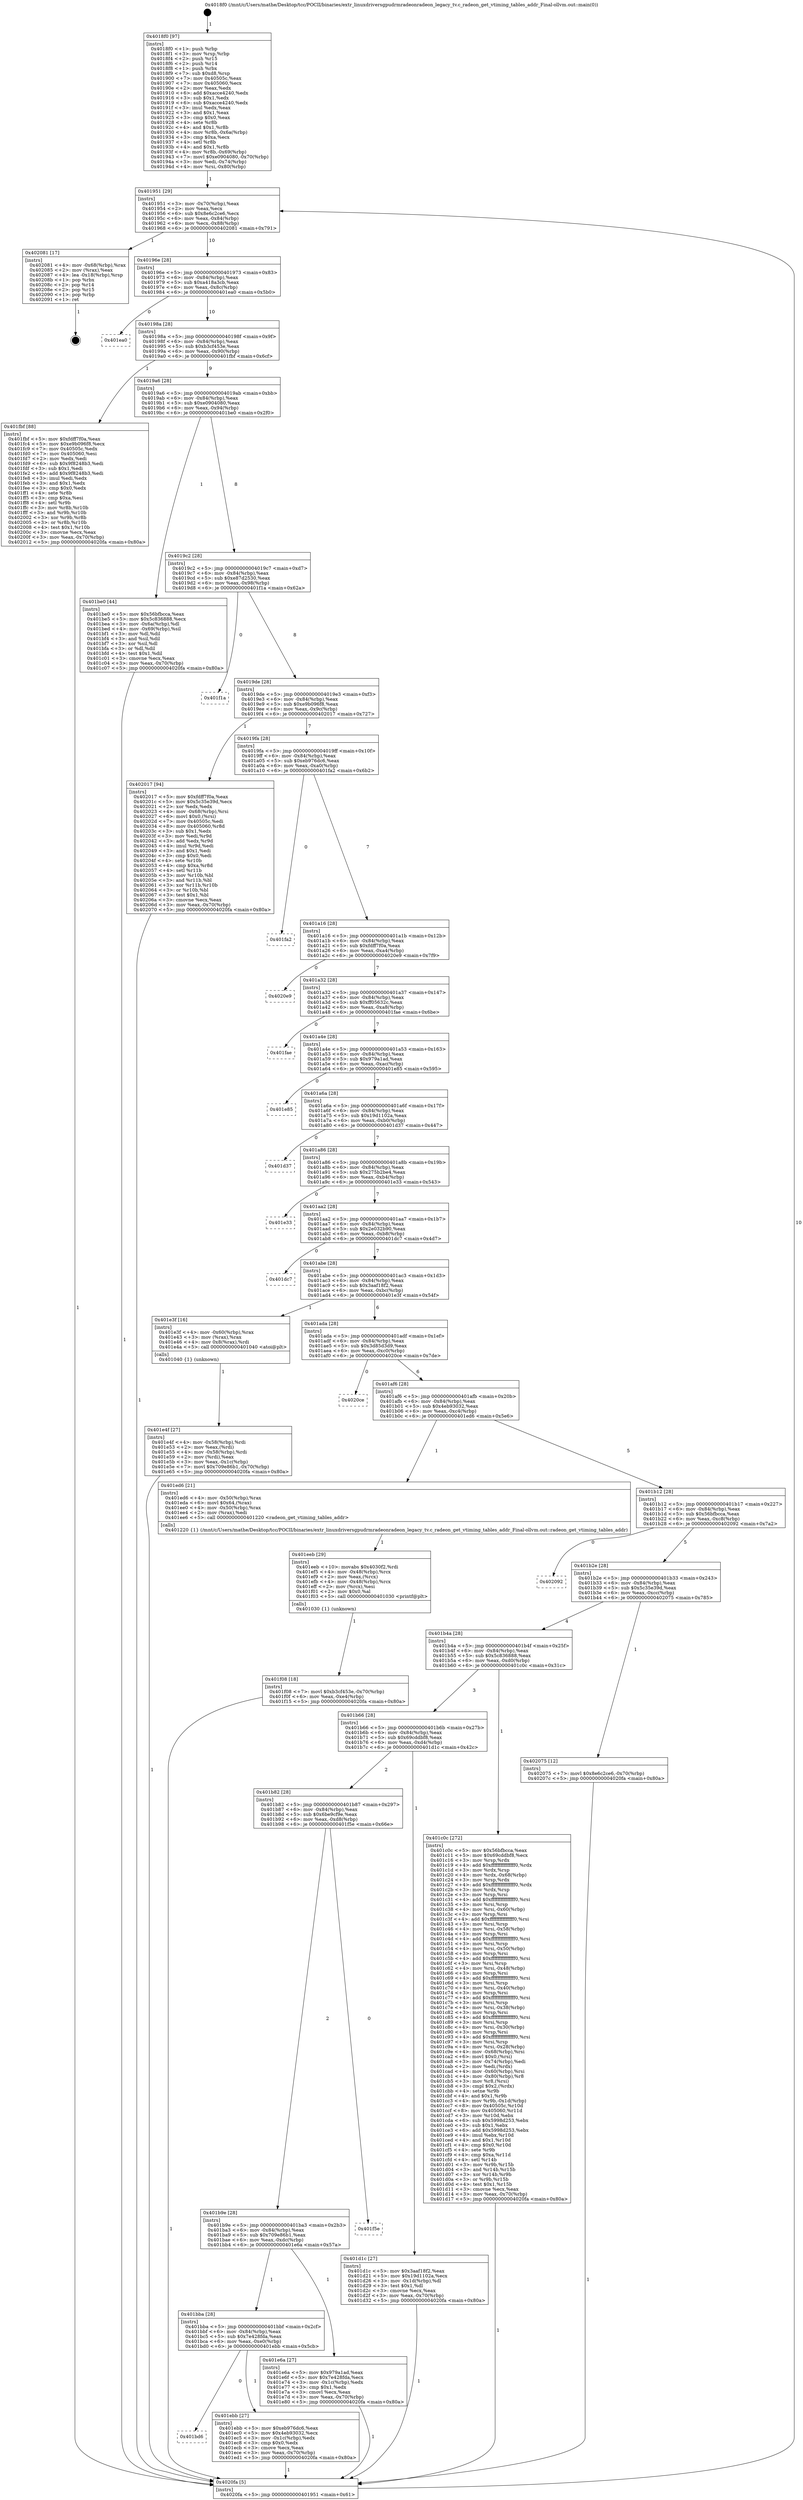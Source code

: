 digraph "0x4018f0" {
  label = "0x4018f0 (/mnt/c/Users/mathe/Desktop/tcc/POCII/binaries/extr_linuxdriversgpudrmradeonradeon_legacy_tv.c_radeon_get_vtiming_tables_addr_Final-ollvm.out::main(0))"
  labelloc = "t"
  node[shape=record]

  Entry [label="",width=0.3,height=0.3,shape=circle,fillcolor=black,style=filled]
  "0x401951" [label="{
     0x401951 [29]\l
     | [instrs]\l
     &nbsp;&nbsp;0x401951 \<+3\>: mov -0x70(%rbp),%eax\l
     &nbsp;&nbsp;0x401954 \<+2\>: mov %eax,%ecx\l
     &nbsp;&nbsp;0x401956 \<+6\>: sub $0x8e6c2ce6,%ecx\l
     &nbsp;&nbsp;0x40195c \<+6\>: mov %eax,-0x84(%rbp)\l
     &nbsp;&nbsp;0x401962 \<+6\>: mov %ecx,-0x88(%rbp)\l
     &nbsp;&nbsp;0x401968 \<+6\>: je 0000000000402081 \<main+0x791\>\l
  }"]
  "0x402081" [label="{
     0x402081 [17]\l
     | [instrs]\l
     &nbsp;&nbsp;0x402081 \<+4\>: mov -0x68(%rbp),%rax\l
     &nbsp;&nbsp;0x402085 \<+2\>: mov (%rax),%eax\l
     &nbsp;&nbsp;0x402087 \<+4\>: lea -0x18(%rbp),%rsp\l
     &nbsp;&nbsp;0x40208b \<+1\>: pop %rbx\l
     &nbsp;&nbsp;0x40208c \<+2\>: pop %r14\l
     &nbsp;&nbsp;0x40208e \<+2\>: pop %r15\l
     &nbsp;&nbsp;0x402090 \<+1\>: pop %rbp\l
     &nbsp;&nbsp;0x402091 \<+1\>: ret\l
  }"]
  "0x40196e" [label="{
     0x40196e [28]\l
     | [instrs]\l
     &nbsp;&nbsp;0x40196e \<+5\>: jmp 0000000000401973 \<main+0x83\>\l
     &nbsp;&nbsp;0x401973 \<+6\>: mov -0x84(%rbp),%eax\l
     &nbsp;&nbsp;0x401979 \<+5\>: sub $0xa418a3cb,%eax\l
     &nbsp;&nbsp;0x40197e \<+6\>: mov %eax,-0x8c(%rbp)\l
     &nbsp;&nbsp;0x401984 \<+6\>: je 0000000000401ea0 \<main+0x5b0\>\l
  }"]
  Exit [label="",width=0.3,height=0.3,shape=circle,fillcolor=black,style=filled,peripheries=2]
  "0x401ea0" [label="{
     0x401ea0\l
  }", style=dashed]
  "0x40198a" [label="{
     0x40198a [28]\l
     | [instrs]\l
     &nbsp;&nbsp;0x40198a \<+5\>: jmp 000000000040198f \<main+0x9f\>\l
     &nbsp;&nbsp;0x40198f \<+6\>: mov -0x84(%rbp),%eax\l
     &nbsp;&nbsp;0x401995 \<+5\>: sub $0xb3cf453e,%eax\l
     &nbsp;&nbsp;0x40199a \<+6\>: mov %eax,-0x90(%rbp)\l
     &nbsp;&nbsp;0x4019a0 \<+6\>: je 0000000000401fbf \<main+0x6cf\>\l
  }"]
  "0x401f08" [label="{
     0x401f08 [18]\l
     | [instrs]\l
     &nbsp;&nbsp;0x401f08 \<+7\>: movl $0xb3cf453e,-0x70(%rbp)\l
     &nbsp;&nbsp;0x401f0f \<+6\>: mov %eax,-0xe4(%rbp)\l
     &nbsp;&nbsp;0x401f15 \<+5\>: jmp 00000000004020fa \<main+0x80a\>\l
  }"]
  "0x401fbf" [label="{
     0x401fbf [88]\l
     | [instrs]\l
     &nbsp;&nbsp;0x401fbf \<+5\>: mov $0xfdff7f0a,%eax\l
     &nbsp;&nbsp;0x401fc4 \<+5\>: mov $0xe9b096f8,%ecx\l
     &nbsp;&nbsp;0x401fc9 \<+7\>: mov 0x40505c,%edx\l
     &nbsp;&nbsp;0x401fd0 \<+7\>: mov 0x405060,%esi\l
     &nbsp;&nbsp;0x401fd7 \<+2\>: mov %edx,%edi\l
     &nbsp;&nbsp;0x401fd9 \<+6\>: sub $0x9f8248b3,%edi\l
     &nbsp;&nbsp;0x401fdf \<+3\>: sub $0x1,%edi\l
     &nbsp;&nbsp;0x401fe2 \<+6\>: add $0x9f8248b3,%edi\l
     &nbsp;&nbsp;0x401fe8 \<+3\>: imul %edi,%edx\l
     &nbsp;&nbsp;0x401feb \<+3\>: and $0x1,%edx\l
     &nbsp;&nbsp;0x401fee \<+3\>: cmp $0x0,%edx\l
     &nbsp;&nbsp;0x401ff1 \<+4\>: sete %r8b\l
     &nbsp;&nbsp;0x401ff5 \<+3\>: cmp $0xa,%esi\l
     &nbsp;&nbsp;0x401ff8 \<+4\>: setl %r9b\l
     &nbsp;&nbsp;0x401ffc \<+3\>: mov %r8b,%r10b\l
     &nbsp;&nbsp;0x401fff \<+3\>: and %r9b,%r10b\l
     &nbsp;&nbsp;0x402002 \<+3\>: xor %r9b,%r8b\l
     &nbsp;&nbsp;0x402005 \<+3\>: or %r8b,%r10b\l
     &nbsp;&nbsp;0x402008 \<+4\>: test $0x1,%r10b\l
     &nbsp;&nbsp;0x40200c \<+3\>: cmovne %ecx,%eax\l
     &nbsp;&nbsp;0x40200f \<+3\>: mov %eax,-0x70(%rbp)\l
     &nbsp;&nbsp;0x402012 \<+5\>: jmp 00000000004020fa \<main+0x80a\>\l
  }"]
  "0x4019a6" [label="{
     0x4019a6 [28]\l
     | [instrs]\l
     &nbsp;&nbsp;0x4019a6 \<+5\>: jmp 00000000004019ab \<main+0xbb\>\l
     &nbsp;&nbsp;0x4019ab \<+6\>: mov -0x84(%rbp),%eax\l
     &nbsp;&nbsp;0x4019b1 \<+5\>: sub $0xe0904080,%eax\l
     &nbsp;&nbsp;0x4019b6 \<+6\>: mov %eax,-0x94(%rbp)\l
     &nbsp;&nbsp;0x4019bc \<+6\>: je 0000000000401be0 \<main+0x2f0\>\l
  }"]
  "0x401eeb" [label="{
     0x401eeb [29]\l
     | [instrs]\l
     &nbsp;&nbsp;0x401eeb \<+10\>: movabs $0x4030f2,%rdi\l
     &nbsp;&nbsp;0x401ef5 \<+4\>: mov -0x48(%rbp),%rcx\l
     &nbsp;&nbsp;0x401ef9 \<+2\>: mov %eax,(%rcx)\l
     &nbsp;&nbsp;0x401efb \<+4\>: mov -0x48(%rbp),%rcx\l
     &nbsp;&nbsp;0x401eff \<+2\>: mov (%rcx),%esi\l
     &nbsp;&nbsp;0x401f01 \<+2\>: mov $0x0,%al\l
     &nbsp;&nbsp;0x401f03 \<+5\>: call 0000000000401030 \<printf@plt\>\l
     | [calls]\l
     &nbsp;&nbsp;0x401030 \{1\} (unknown)\l
  }"]
  "0x401be0" [label="{
     0x401be0 [44]\l
     | [instrs]\l
     &nbsp;&nbsp;0x401be0 \<+5\>: mov $0x56bfbcca,%eax\l
     &nbsp;&nbsp;0x401be5 \<+5\>: mov $0x5c836888,%ecx\l
     &nbsp;&nbsp;0x401bea \<+3\>: mov -0x6a(%rbp),%dl\l
     &nbsp;&nbsp;0x401bed \<+4\>: mov -0x69(%rbp),%sil\l
     &nbsp;&nbsp;0x401bf1 \<+3\>: mov %dl,%dil\l
     &nbsp;&nbsp;0x401bf4 \<+3\>: and %sil,%dil\l
     &nbsp;&nbsp;0x401bf7 \<+3\>: xor %sil,%dl\l
     &nbsp;&nbsp;0x401bfa \<+3\>: or %dl,%dil\l
     &nbsp;&nbsp;0x401bfd \<+4\>: test $0x1,%dil\l
     &nbsp;&nbsp;0x401c01 \<+3\>: cmovne %ecx,%eax\l
     &nbsp;&nbsp;0x401c04 \<+3\>: mov %eax,-0x70(%rbp)\l
     &nbsp;&nbsp;0x401c07 \<+5\>: jmp 00000000004020fa \<main+0x80a\>\l
  }"]
  "0x4019c2" [label="{
     0x4019c2 [28]\l
     | [instrs]\l
     &nbsp;&nbsp;0x4019c2 \<+5\>: jmp 00000000004019c7 \<main+0xd7\>\l
     &nbsp;&nbsp;0x4019c7 \<+6\>: mov -0x84(%rbp),%eax\l
     &nbsp;&nbsp;0x4019cd \<+5\>: sub $0xe87d2530,%eax\l
     &nbsp;&nbsp;0x4019d2 \<+6\>: mov %eax,-0x98(%rbp)\l
     &nbsp;&nbsp;0x4019d8 \<+6\>: je 0000000000401f1a \<main+0x62a\>\l
  }"]
  "0x4020fa" [label="{
     0x4020fa [5]\l
     | [instrs]\l
     &nbsp;&nbsp;0x4020fa \<+5\>: jmp 0000000000401951 \<main+0x61\>\l
  }"]
  "0x4018f0" [label="{
     0x4018f0 [97]\l
     | [instrs]\l
     &nbsp;&nbsp;0x4018f0 \<+1\>: push %rbp\l
     &nbsp;&nbsp;0x4018f1 \<+3\>: mov %rsp,%rbp\l
     &nbsp;&nbsp;0x4018f4 \<+2\>: push %r15\l
     &nbsp;&nbsp;0x4018f6 \<+2\>: push %r14\l
     &nbsp;&nbsp;0x4018f8 \<+1\>: push %rbx\l
     &nbsp;&nbsp;0x4018f9 \<+7\>: sub $0xd8,%rsp\l
     &nbsp;&nbsp;0x401900 \<+7\>: mov 0x40505c,%eax\l
     &nbsp;&nbsp;0x401907 \<+7\>: mov 0x405060,%ecx\l
     &nbsp;&nbsp;0x40190e \<+2\>: mov %eax,%edx\l
     &nbsp;&nbsp;0x401910 \<+6\>: add $0xacce4240,%edx\l
     &nbsp;&nbsp;0x401916 \<+3\>: sub $0x1,%edx\l
     &nbsp;&nbsp;0x401919 \<+6\>: sub $0xacce4240,%edx\l
     &nbsp;&nbsp;0x40191f \<+3\>: imul %edx,%eax\l
     &nbsp;&nbsp;0x401922 \<+3\>: and $0x1,%eax\l
     &nbsp;&nbsp;0x401925 \<+3\>: cmp $0x0,%eax\l
     &nbsp;&nbsp;0x401928 \<+4\>: sete %r8b\l
     &nbsp;&nbsp;0x40192c \<+4\>: and $0x1,%r8b\l
     &nbsp;&nbsp;0x401930 \<+4\>: mov %r8b,-0x6a(%rbp)\l
     &nbsp;&nbsp;0x401934 \<+3\>: cmp $0xa,%ecx\l
     &nbsp;&nbsp;0x401937 \<+4\>: setl %r8b\l
     &nbsp;&nbsp;0x40193b \<+4\>: and $0x1,%r8b\l
     &nbsp;&nbsp;0x40193f \<+4\>: mov %r8b,-0x69(%rbp)\l
     &nbsp;&nbsp;0x401943 \<+7\>: movl $0xe0904080,-0x70(%rbp)\l
     &nbsp;&nbsp;0x40194a \<+3\>: mov %edi,-0x74(%rbp)\l
     &nbsp;&nbsp;0x40194d \<+4\>: mov %rsi,-0x80(%rbp)\l
  }"]
  "0x401bd6" [label="{
     0x401bd6\l
  }", style=dashed]
  "0x401f1a" [label="{
     0x401f1a\l
  }", style=dashed]
  "0x4019de" [label="{
     0x4019de [28]\l
     | [instrs]\l
     &nbsp;&nbsp;0x4019de \<+5\>: jmp 00000000004019e3 \<main+0xf3\>\l
     &nbsp;&nbsp;0x4019e3 \<+6\>: mov -0x84(%rbp),%eax\l
     &nbsp;&nbsp;0x4019e9 \<+5\>: sub $0xe9b096f8,%eax\l
     &nbsp;&nbsp;0x4019ee \<+6\>: mov %eax,-0x9c(%rbp)\l
     &nbsp;&nbsp;0x4019f4 \<+6\>: je 0000000000402017 \<main+0x727\>\l
  }"]
  "0x401ebb" [label="{
     0x401ebb [27]\l
     | [instrs]\l
     &nbsp;&nbsp;0x401ebb \<+5\>: mov $0xeb976dc6,%eax\l
     &nbsp;&nbsp;0x401ec0 \<+5\>: mov $0x4eb93032,%ecx\l
     &nbsp;&nbsp;0x401ec5 \<+3\>: mov -0x1c(%rbp),%edx\l
     &nbsp;&nbsp;0x401ec8 \<+3\>: cmp $0x0,%edx\l
     &nbsp;&nbsp;0x401ecb \<+3\>: cmove %ecx,%eax\l
     &nbsp;&nbsp;0x401ece \<+3\>: mov %eax,-0x70(%rbp)\l
     &nbsp;&nbsp;0x401ed1 \<+5\>: jmp 00000000004020fa \<main+0x80a\>\l
  }"]
  "0x402017" [label="{
     0x402017 [94]\l
     | [instrs]\l
     &nbsp;&nbsp;0x402017 \<+5\>: mov $0xfdff7f0a,%eax\l
     &nbsp;&nbsp;0x40201c \<+5\>: mov $0x5c35e39d,%ecx\l
     &nbsp;&nbsp;0x402021 \<+2\>: xor %edx,%edx\l
     &nbsp;&nbsp;0x402023 \<+4\>: mov -0x68(%rbp),%rsi\l
     &nbsp;&nbsp;0x402027 \<+6\>: movl $0x0,(%rsi)\l
     &nbsp;&nbsp;0x40202d \<+7\>: mov 0x40505c,%edi\l
     &nbsp;&nbsp;0x402034 \<+8\>: mov 0x405060,%r8d\l
     &nbsp;&nbsp;0x40203c \<+3\>: sub $0x1,%edx\l
     &nbsp;&nbsp;0x40203f \<+3\>: mov %edi,%r9d\l
     &nbsp;&nbsp;0x402042 \<+3\>: add %edx,%r9d\l
     &nbsp;&nbsp;0x402045 \<+4\>: imul %r9d,%edi\l
     &nbsp;&nbsp;0x402049 \<+3\>: and $0x1,%edi\l
     &nbsp;&nbsp;0x40204c \<+3\>: cmp $0x0,%edi\l
     &nbsp;&nbsp;0x40204f \<+4\>: sete %r10b\l
     &nbsp;&nbsp;0x402053 \<+4\>: cmp $0xa,%r8d\l
     &nbsp;&nbsp;0x402057 \<+4\>: setl %r11b\l
     &nbsp;&nbsp;0x40205b \<+3\>: mov %r10b,%bl\l
     &nbsp;&nbsp;0x40205e \<+3\>: and %r11b,%bl\l
     &nbsp;&nbsp;0x402061 \<+3\>: xor %r11b,%r10b\l
     &nbsp;&nbsp;0x402064 \<+3\>: or %r10b,%bl\l
     &nbsp;&nbsp;0x402067 \<+3\>: test $0x1,%bl\l
     &nbsp;&nbsp;0x40206a \<+3\>: cmovne %ecx,%eax\l
     &nbsp;&nbsp;0x40206d \<+3\>: mov %eax,-0x70(%rbp)\l
     &nbsp;&nbsp;0x402070 \<+5\>: jmp 00000000004020fa \<main+0x80a\>\l
  }"]
  "0x4019fa" [label="{
     0x4019fa [28]\l
     | [instrs]\l
     &nbsp;&nbsp;0x4019fa \<+5\>: jmp 00000000004019ff \<main+0x10f\>\l
     &nbsp;&nbsp;0x4019ff \<+6\>: mov -0x84(%rbp),%eax\l
     &nbsp;&nbsp;0x401a05 \<+5\>: sub $0xeb976dc6,%eax\l
     &nbsp;&nbsp;0x401a0a \<+6\>: mov %eax,-0xa0(%rbp)\l
     &nbsp;&nbsp;0x401a10 \<+6\>: je 0000000000401fa2 \<main+0x6b2\>\l
  }"]
  "0x401bba" [label="{
     0x401bba [28]\l
     | [instrs]\l
     &nbsp;&nbsp;0x401bba \<+5\>: jmp 0000000000401bbf \<main+0x2cf\>\l
     &nbsp;&nbsp;0x401bbf \<+6\>: mov -0x84(%rbp),%eax\l
     &nbsp;&nbsp;0x401bc5 \<+5\>: sub $0x7e428fda,%eax\l
     &nbsp;&nbsp;0x401bca \<+6\>: mov %eax,-0xe0(%rbp)\l
     &nbsp;&nbsp;0x401bd0 \<+6\>: je 0000000000401ebb \<main+0x5cb\>\l
  }"]
  "0x401fa2" [label="{
     0x401fa2\l
  }", style=dashed]
  "0x401a16" [label="{
     0x401a16 [28]\l
     | [instrs]\l
     &nbsp;&nbsp;0x401a16 \<+5\>: jmp 0000000000401a1b \<main+0x12b\>\l
     &nbsp;&nbsp;0x401a1b \<+6\>: mov -0x84(%rbp),%eax\l
     &nbsp;&nbsp;0x401a21 \<+5\>: sub $0xfdff7f0a,%eax\l
     &nbsp;&nbsp;0x401a26 \<+6\>: mov %eax,-0xa4(%rbp)\l
     &nbsp;&nbsp;0x401a2c \<+6\>: je 00000000004020e9 \<main+0x7f9\>\l
  }"]
  "0x401e6a" [label="{
     0x401e6a [27]\l
     | [instrs]\l
     &nbsp;&nbsp;0x401e6a \<+5\>: mov $0x979a1ad,%eax\l
     &nbsp;&nbsp;0x401e6f \<+5\>: mov $0x7e428fda,%ecx\l
     &nbsp;&nbsp;0x401e74 \<+3\>: mov -0x1c(%rbp),%edx\l
     &nbsp;&nbsp;0x401e77 \<+3\>: cmp $0x1,%edx\l
     &nbsp;&nbsp;0x401e7a \<+3\>: cmovl %ecx,%eax\l
     &nbsp;&nbsp;0x401e7d \<+3\>: mov %eax,-0x70(%rbp)\l
     &nbsp;&nbsp;0x401e80 \<+5\>: jmp 00000000004020fa \<main+0x80a\>\l
  }"]
  "0x4020e9" [label="{
     0x4020e9\l
  }", style=dashed]
  "0x401a32" [label="{
     0x401a32 [28]\l
     | [instrs]\l
     &nbsp;&nbsp;0x401a32 \<+5\>: jmp 0000000000401a37 \<main+0x147\>\l
     &nbsp;&nbsp;0x401a37 \<+6\>: mov -0x84(%rbp),%eax\l
     &nbsp;&nbsp;0x401a3d \<+5\>: sub $0xff05632c,%eax\l
     &nbsp;&nbsp;0x401a42 \<+6\>: mov %eax,-0xa8(%rbp)\l
     &nbsp;&nbsp;0x401a48 \<+6\>: je 0000000000401fae \<main+0x6be\>\l
  }"]
  "0x401b9e" [label="{
     0x401b9e [28]\l
     | [instrs]\l
     &nbsp;&nbsp;0x401b9e \<+5\>: jmp 0000000000401ba3 \<main+0x2b3\>\l
     &nbsp;&nbsp;0x401ba3 \<+6\>: mov -0x84(%rbp),%eax\l
     &nbsp;&nbsp;0x401ba9 \<+5\>: sub $0x709e86b1,%eax\l
     &nbsp;&nbsp;0x401bae \<+6\>: mov %eax,-0xdc(%rbp)\l
     &nbsp;&nbsp;0x401bb4 \<+6\>: je 0000000000401e6a \<main+0x57a\>\l
  }"]
  "0x401fae" [label="{
     0x401fae\l
  }", style=dashed]
  "0x401a4e" [label="{
     0x401a4e [28]\l
     | [instrs]\l
     &nbsp;&nbsp;0x401a4e \<+5\>: jmp 0000000000401a53 \<main+0x163\>\l
     &nbsp;&nbsp;0x401a53 \<+6\>: mov -0x84(%rbp),%eax\l
     &nbsp;&nbsp;0x401a59 \<+5\>: sub $0x979a1ad,%eax\l
     &nbsp;&nbsp;0x401a5e \<+6\>: mov %eax,-0xac(%rbp)\l
     &nbsp;&nbsp;0x401a64 \<+6\>: je 0000000000401e85 \<main+0x595\>\l
  }"]
  "0x401f5e" [label="{
     0x401f5e\l
  }", style=dashed]
  "0x401e85" [label="{
     0x401e85\l
  }", style=dashed]
  "0x401a6a" [label="{
     0x401a6a [28]\l
     | [instrs]\l
     &nbsp;&nbsp;0x401a6a \<+5\>: jmp 0000000000401a6f \<main+0x17f\>\l
     &nbsp;&nbsp;0x401a6f \<+6\>: mov -0x84(%rbp),%eax\l
     &nbsp;&nbsp;0x401a75 \<+5\>: sub $0x19d1102a,%eax\l
     &nbsp;&nbsp;0x401a7a \<+6\>: mov %eax,-0xb0(%rbp)\l
     &nbsp;&nbsp;0x401a80 \<+6\>: je 0000000000401d37 \<main+0x447\>\l
  }"]
  "0x401e4f" [label="{
     0x401e4f [27]\l
     | [instrs]\l
     &nbsp;&nbsp;0x401e4f \<+4\>: mov -0x58(%rbp),%rdi\l
     &nbsp;&nbsp;0x401e53 \<+2\>: mov %eax,(%rdi)\l
     &nbsp;&nbsp;0x401e55 \<+4\>: mov -0x58(%rbp),%rdi\l
     &nbsp;&nbsp;0x401e59 \<+2\>: mov (%rdi),%eax\l
     &nbsp;&nbsp;0x401e5b \<+3\>: mov %eax,-0x1c(%rbp)\l
     &nbsp;&nbsp;0x401e5e \<+7\>: movl $0x709e86b1,-0x70(%rbp)\l
     &nbsp;&nbsp;0x401e65 \<+5\>: jmp 00000000004020fa \<main+0x80a\>\l
  }"]
  "0x401d37" [label="{
     0x401d37\l
  }", style=dashed]
  "0x401a86" [label="{
     0x401a86 [28]\l
     | [instrs]\l
     &nbsp;&nbsp;0x401a86 \<+5\>: jmp 0000000000401a8b \<main+0x19b\>\l
     &nbsp;&nbsp;0x401a8b \<+6\>: mov -0x84(%rbp),%eax\l
     &nbsp;&nbsp;0x401a91 \<+5\>: sub $0x275b2be4,%eax\l
     &nbsp;&nbsp;0x401a96 \<+6\>: mov %eax,-0xb4(%rbp)\l
     &nbsp;&nbsp;0x401a9c \<+6\>: je 0000000000401e33 \<main+0x543\>\l
  }"]
  "0x401b82" [label="{
     0x401b82 [28]\l
     | [instrs]\l
     &nbsp;&nbsp;0x401b82 \<+5\>: jmp 0000000000401b87 \<main+0x297\>\l
     &nbsp;&nbsp;0x401b87 \<+6\>: mov -0x84(%rbp),%eax\l
     &nbsp;&nbsp;0x401b8d \<+5\>: sub $0x6be9cf9e,%eax\l
     &nbsp;&nbsp;0x401b92 \<+6\>: mov %eax,-0xd8(%rbp)\l
     &nbsp;&nbsp;0x401b98 \<+6\>: je 0000000000401f5e \<main+0x66e\>\l
  }"]
  "0x401e33" [label="{
     0x401e33\l
  }", style=dashed]
  "0x401aa2" [label="{
     0x401aa2 [28]\l
     | [instrs]\l
     &nbsp;&nbsp;0x401aa2 \<+5\>: jmp 0000000000401aa7 \<main+0x1b7\>\l
     &nbsp;&nbsp;0x401aa7 \<+6\>: mov -0x84(%rbp),%eax\l
     &nbsp;&nbsp;0x401aad \<+5\>: sub $0x2e032b90,%eax\l
     &nbsp;&nbsp;0x401ab2 \<+6\>: mov %eax,-0xb8(%rbp)\l
     &nbsp;&nbsp;0x401ab8 \<+6\>: je 0000000000401dc7 \<main+0x4d7\>\l
  }"]
  "0x401d1c" [label="{
     0x401d1c [27]\l
     | [instrs]\l
     &nbsp;&nbsp;0x401d1c \<+5\>: mov $0x3aaf18f2,%eax\l
     &nbsp;&nbsp;0x401d21 \<+5\>: mov $0x19d1102a,%ecx\l
     &nbsp;&nbsp;0x401d26 \<+3\>: mov -0x1d(%rbp),%dl\l
     &nbsp;&nbsp;0x401d29 \<+3\>: test $0x1,%dl\l
     &nbsp;&nbsp;0x401d2c \<+3\>: cmovne %ecx,%eax\l
     &nbsp;&nbsp;0x401d2f \<+3\>: mov %eax,-0x70(%rbp)\l
     &nbsp;&nbsp;0x401d32 \<+5\>: jmp 00000000004020fa \<main+0x80a\>\l
  }"]
  "0x401dc7" [label="{
     0x401dc7\l
  }", style=dashed]
  "0x401abe" [label="{
     0x401abe [28]\l
     | [instrs]\l
     &nbsp;&nbsp;0x401abe \<+5\>: jmp 0000000000401ac3 \<main+0x1d3\>\l
     &nbsp;&nbsp;0x401ac3 \<+6\>: mov -0x84(%rbp),%eax\l
     &nbsp;&nbsp;0x401ac9 \<+5\>: sub $0x3aaf18f2,%eax\l
     &nbsp;&nbsp;0x401ace \<+6\>: mov %eax,-0xbc(%rbp)\l
     &nbsp;&nbsp;0x401ad4 \<+6\>: je 0000000000401e3f \<main+0x54f\>\l
  }"]
  "0x401b66" [label="{
     0x401b66 [28]\l
     | [instrs]\l
     &nbsp;&nbsp;0x401b66 \<+5\>: jmp 0000000000401b6b \<main+0x27b\>\l
     &nbsp;&nbsp;0x401b6b \<+6\>: mov -0x84(%rbp),%eax\l
     &nbsp;&nbsp;0x401b71 \<+5\>: sub $0x69cddbf8,%eax\l
     &nbsp;&nbsp;0x401b76 \<+6\>: mov %eax,-0xd4(%rbp)\l
     &nbsp;&nbsp;0x401b7c \<+6\>: je 0000000000401d1c \<main+0x42c\>\l
  }"]
  "0x401e3f" [label="{
     0x401e3f [16]\l
     | [instrs]\l
     &nbsp;&nbsp;0x401e3f \<+4\>: mov -0x60(%rbp),%rax\l
     &nbsp;&nbsp;0x401e43 \<+3\>: mov (%rax),%rax\l
     &nbsp;&nbsp;0x401e46 \<+4\>: mov 0x8(%rax),%rdi\l
     &nbsp;&nbsp;0x401e4a \<+5\>: call 0000000000401040 \<atoi@plt\>\l
     | [calls]\l
     &nbsp;&nbsp;0x401040 \{1\} (unknown)\l
  }"]
  "0x401ada" [label="{
     0x401ada [28]\l
     | [instrs]\l
     &nbsp;&nbsp;0x401ada \<+5\>: jmp 0000000000401adf \<main+0x1ef\>\l
     &nbsp;&nbsp;0x401adf \<+6\>: mov -0x84(%rbp),%eax\l
     &nbsp;&nbsp;0x401ae5 \<+5\>: sub $0x3d85d3d9,%eax\l
     &nbsp;&nbsp;0x401aea \<+6\>: mov %eax,-0xc0(%rbp)\l
     &nbsp;&nbsp;0x401af0 \<+6\>: je 00000000004020ce \<main+0x7de\>\l
  }"]
  "0x401c0c" [label="{
     0x401c0c [272]\l
     | [instrs]\l
     &nbsp;&nbsp;0x401c0c \<+5\>: mov $0x56bfbcca,%eax\l
     &nbsp;&nbsp;0x401c11 \<+5\>: mov $0x69cddbf8,%ecx\l
     &nbsp;&nbsp;0x401c16 \<+3\>: mov %rsp,%rdx\l
     &nbsp;&nbsp;0x401c19 \<+4\>: add $0xfffffffffffffff0,%rdx\l
     &nbsp;&nbsp;0x401c1d \<+3\>: mov %rdx,%rsp\l
     &nbsp;&nbsp;0x401c20 \<+4\>: mov %rdx,-0x68(%rbp)\l
     &nbsp;&nbsp;0x401c24 \<+3\>: mov %rsp,%rdx\l
     &nbsp;&nbsp;0x401c27 \<+4\>: add $0xfffffffffffffff0,%rdx\l
     &nbsp;&nbsp;0x401c2b \<+3\>: mov %rdx,%rsp\l
     &nbsp;&nbsp;0x401c2e \<+3\>: mov %rsp,%rsi\l
     &nbsp;&nbsp;0x401c31 \<+4\>: add $0xfffffffffffffff0,%rsi\l
     &nbsp;&nbsp;0x401c35 \<+3\>: mov %rsi,%rsp\l
     &nbsp;&nbsp;0x401c38 \<+4\>: mov %rsi,-0x60(%rbp)\l
     &nbsp;&nbsp;0x401c3c \<+3\>: mov %rsp,%rsi\l
     &nbsp;&nbsp;0x401c3f \<+4\>: add $0xfffffffffffffff0,%rsi\l
     &nbsp;&nbsp;0x401c43 \<+3\>: mov %rsi,%rsp\l
     &nbsp;&nbsp;0x401c46 \<+4\>: mov %rsi,-0x58(%rbp)\l
     &nbsp;&nbsp;0x401c4a \<+3\>: mov %rsp,%rsi\l
     &nbsp;&nbsp;0x401c4d \<+4\>: add $0xfffffffffffffff0,%rsi\l
     &nbsp;&nbsp;0x401c51 \<+3\>: mov %rsi,%rsp\l
     &nbsp;&nbsp;0x401c54 \<+4\>: mov %rsi,-0x50(%rbp)\l
     &nbsp;&nbsp;0x401c58 \<+3\>: mov %rsp,%rsi\l
     &nbsp;&nbsp;0x401c5b \<+4\>: add $0xfffffffffffffff0,%rsi\l
     &nbsp;&nbsp;0x401c5f \<+3\>: mov %rsi,%rsp\l
     &nbsp;&nbsp;0x401c62 \<+4\>: mov %rsi,-0x48(%rbp)\l
     &nbsp;&nbsp;0x401c66 \<+3\>: mov %rsp,%rsi\l
     &nbsp;&nbsp;0x401c69 \<+4\>: add $0xfffffffffffffff0,%rsi\l
     &nbsp;&nbsp;0x401c6d \<+3\>: mov %rsi,%rsp\l
     &nbsp;&nbsp;0x401c70 \<+4\>: mov %rsi,-0x40(%rbp)\l
     &nbsp;&nbsp;0x401c74 \<+3\>: mov %rsp,%rsi\l
     &nbsp;&nbsp;0x401c77 \<+4\>: add $0xfffffffffffffff0,%rsi\l
     &nbsp;&nbsp;0x401c7b \<+3\>: mov %rsi,%rsp\l
     &nbsp;&nbsp;0x401c7e \<+4\>: mov %rsi,-0x38(%rbp)\l
     &nbsp;&nbsp;0x401c82 \<+3\>: mov %rsp,%rsi\l
     &nbsp;&nbsp;0x401c85 \<+4\>: add $0xfffffffffffffff0,%rsi\l
     &nbsp;&nbsp;0x401c89 \<+3\>: mov %rsi,%rsp\l
     &nbsp;&nbsp;0x401c8c \<+4\>: mov %rsi,-0x30(%rbp)\l
     &nbsp;&nbsp;0x401c90 \<+3\>: mov %rsp,%rsi\l
     &nbsp;&nbsp;0x401c93 \<+4\>: add $0xfffffffffffffff0,%rsi\l
     &nbsp;&nbsp;0x401c97 \<+3\>: mov %rsi,%rsp\l
     &nbsp;&nbsp;0x401c9a \<+4\>: mov %rsi,-0x28(%rbp)\l
     &nbsp;&nbsp;0x401c9e \<+4\>: mov -0x68(%rbp),%rsi\l
     &nbsp;&nbsp;0x401ca2 \<+6\>: movl $0x0,(%rsi)\l
     &nbsp;&nbsp;0x401ca8 \<+3\>: mov -0x74(%rbp),%edi\l
     &nbsp;&nbsp;0x401cab \<+2\>: mov %edi,(%rdx)\l
     &nbsp;&nbsp;0x401cad \<+4\>: mov -0x60(%rbp),%rsi\l
     &nbsp;&nbsp;0x401cb1 \<+4\>: mov -0x80(%rbp),%r8\l
     &nbsp;&nbsp;0x401cb5 \<+3\>: mov %r8,(%rsi)\l
     &nbsp;&nbsp;0x401cb8 \<+3\>: cmpl $0x2,(%rdx)\l
     &nbsp;&nbsp;0x401cbb \<+4\>: setne %r9b\l
     &nbsp;&nbsp;0x401cbf \<+4\>: and $0x1,%r9b\l
     &nbsp;&nbsp;0x401cc3 \<+4\>: mov %r9b,-0x1d(%rbp)\l
     &nbsp;&nbsp;0x401cc7 \<+8\>: mov 0x40505c,%r10d\l
     &nbsp;&nbsp;0x401ccf \<+8\>: mov 0x405060,%r11d\l
     &nbsp;&nbsp;0x401cd7 \<+3\>: mov %r10d,%ebx\l
     &nbsp;&nbsp;0x401cda \<+6\>: sub $0x5998d253,%ebx\l
     &nbsp;&nbsp;0x401ce0 \<+3\>: sub $0x1,%ebx\l
     &nbsp;&nbsp;0x401ce3 \<+6\>: add $0x5998d253,%ebx\l
     &nbsp;&nbsp;0x401ce9 \<+4\>: imul %ebx,%r10d\l
     &nbsp;&nbsp;0x401ced \<+4\>: and $0x1,%r10d\l
     &nbsp;&nbsp;0x401cf1 \<+4\>: cmp $0x0,%r10d\l
     &nbsp;&nbsp;0x401cf5 \<+4\>: sete %r9b\l
     &nbsp;&nbsp;0x401cf9 \<+4\>: cmp $0xa,%r11d\l
     &nbsp;&nbsp;0x401cfd \<+4\>: setl %r14b\l
     &nbsp;&nbsp;0x401d01 \<+3\>: mov %r9b,%r15b\l
     &nbsp;&nbsp;0x401d04 \<+3\>: and %r14b,%r15b\l
     &nbsp;&nbsp;0x401d07 \<+3\>: xor %r14b,%r9b\l
     &nbsp;&nbsp;0x401d0a \<+3\>: or %r9b,%r15b\l
     &nbsp;&nbsp;0x401d0d \<+4\>: test $0x1,%r15b\l
     &nbsp;&nbsp;0x401d11 \<+3\>: cmovne %ecx,%eax\l
     &nbsp;&nbsp;0x401d14 \<+3\>: mov %eax,-0x70(%rbp)\l
     &nbsp;&nbsp;0x401d17 \<+5\>: jmp 00000000004020fa \<main+0x80a\>\l
  }"]
  "0x4020ce" [label="{
     0x4020ce\l
  }", style=dashed]
  "0x401af6" [label="{
     0x401af6 [28]\l
     | [instrs]\l
     &nbsp;&nbsp;0x401af6 \<+5\>: jmp 0000000000401afb \<main+0x20b\>\l
     &nbsp;&nbsp;0x401afb \<+6\>: mov -0x84(%rbp),%eax\l
     &nbsp;&nbsp;0x401b01 \<+5\>: sub $0x4eb93032,%eax\l
     &nbsp;&nbsp;0x401b06 \<+6\>: mov %eax,-0xc4(%rbp)\l
     &nbsp;&nbsp;0x401b0c \<+6\>: je 0000000000401ed6 \<main+0x5e6\>\l
  }"]
  "0x401b4a" [label="{
     0x401b4a [28]\l
     | [instrs]\l
     &nbsp;&nbsp;0x401b4a \<+5\>: jmp 0000000000401b4f \<main+0x25f\>\l
     &nbsp;&nbsp;0x401b4f \<+6\>: mov -0x84(%rbp),%eax\l
     &nbsp;&nbsp;0x401b55 \<+5\>: sub $0x5c836888,%eax\l
     &nbsp;&nbsp;0x401b5a \<+6\>: mov %eax,-0xd0(%rbp)\l
     &nbsp;&nbsp;0x401b60 \<+6\>: je 0000000000401c0c \<main+0x31c\>\l
  }"]
  "0x401ed6" [label="{
     0x401ed6 [21]\l
     | [instrs]\l
     &nbsp;&nbsp;0x401ed6 \<+4\>: mov -0x50(%rbp),%rax\l
     &nbsp;&nbsp;0x401eda \<+6\>: movl $0x64,(%rax)\l
     &nbsp;&nbsp;0x401ee0 \<+4\>: mov -0x50(%rbp),%rax\l
     &nbsp;&nbsp;0x401ee4 \<+2\>: mov (%rax),%edi\l
     &nbsp;&nbsp;0x401ee6 \<+5\>: call 0000000000401220 \<radeon_get_vtiming_tables_addr\>\l
     | [calls]\l
     &nbsp;&nbsp;0x401220 \{1\} (/mnt/c/Users/mathe/Desktop/tcc/POCII/binaries/extr_linuxdriversgpudrmradeonradeon_legacy_tv.c_radeon_get_vtiming_tables_addr_Final-ollvm.out::radeon_get_vtiming_tables_addr)\l
  }"]
  "0x401b12" [label="{
     0x401b12 [28]\l
     | [instrs]\l
     &nbsp;&nbsp;0x401b12 \<+5\>: jmp 0000000000401b17 \<main+0x227\>\l
     &nbsp;&nbsp;0x401b17 \<+6\>: mov -0x84(%rbp),%eax\l
     &nbsp;&nbsp;0x401b1d \<+5\>: sub $0x56bfbcca,%eax\l
     &nbsp;&nbsp;0x401b22 \<+6\>: mov %eax,-0xc8(%rbp)\l
     &nbsp;&nbsp;0x401b28 \<+6\>: je 0000000000402092 \<main+0x7a2\>\l
  }"]
  "0x402075" [label="{
     0x402075 [12]\l
     | [instrs]\l
     &nbsp;&nbsp;0x402075 \<+7\>: movl $0x8e6c2ce6,-0x70(%rbp)\l
     &nbsp;&nbsp;0x40207c \<+5\>: jmp 00000000004020fa \<main+0x80a\>\l
  }"]
  "0x402092" [label="{
     0x402092\l
  }", style=dashed]
  "0x401b2e" [label="{
     0x401b2e [28]\l
     | [instrs]\l
     &nbsp;&nbsp;0x401b2e \<+5\>: jmp 0000000000401b33 \<main+0x243\>\l
     &nbsp;&nbsp;0x401b33 \<+6\>: mov -0x84(%rbp),%eax\l
     &nbsp;&nbsp;0x401b39 \<+5\>: sub $0x5c35e39d,%eax\l
     &nbsp;&nbsp;0x401b3e \<+6\>: mov %eax,-0xcc(%rbp)\l
     &nbsp;&nbsp;0x401b44 \<+6\>: je 0000000000402075 \<main+0x785\>\l
  }"]
  Entry -> "0x4018f0" [label=" 1"]
  "0x401951" -> "0x402081" [label=" 1"]
  "0x401951" -> "0x40196e" [label=" 10"]
  "0x402081" -> Exit [label=" 1"]
  "0x40196e" -> "0x401ea0" [label=" 0"]
  "0x40196e" -> "0x40198a" [label=" 10"]
  "0x402075" -> "0x4020fa" [label=" 1"]
  "0x40198a" -> "0x401fbf" [label=" 1"]
  "0x40198a" -> "0x4019a6" [label=" 9"]
  "0x402017" -> "0x4020fa" [label=" 1"]
  "0x4019a6" -> "0x401be0" [label=" 1"]
  "0x4019a6" -> "0x4019c2" [label=" 8"]
  "0x401be0" -> "0x4020fa" [label=" 1"]
  "0x4018f0" -> "0x401951" [label=" 1"]
  "0x4020fa" -> "0x401951" [label=" 10"]
  "0x401fbf" -> "0x4020fa" [label=" 1"]
  "0x4019c2" -> "0x401f1a" [label=" 0"]
  "0x4019c2" -> "0x4019de" [label=" 8"]
  "0x401f08" -> "0x4020fa" [label=" 1"]
  "0x4019de" -> "0x402017" [label=" 1"]
  "0x4019de" -> "0x4019fa" [label=" 7"]
  "0x401eeb" -> "0x401f08" [label=" 1"]
  "0x4019fa" -> "0x401fa2" [label=" 0"]
  "0x4019fa" -> "0x401a16" [label=" 7"]
  "0x401ebb" -> "0x4020fa" [label=" 1"]
  "0x401a16" -> "0x4020e9" [label=" 0"]
  "0x401a16" -> "0x401a32" [label=" 7"]
  "0x401bba" -> "0x401bd6" [label=" 0"]
  "0x401a32" -> "0x401fae" [label=" 0"]
  "0x401a32" -> "0x401a4e" [label=" 7"]
  "0x401ed6" -> "0x401eeb" [label=" 1"]
  "0x401a4e" -> "0x401e85" [label=" 0"]
  "0x401a4e" -> "0x401a6a" [label=" 7"]
  "0x401e6a" -> "0x4020fa" [label=" 1"]
  "0x401a6a" -> "0x401d37" [label=" 0"]
  "0x401a6a" -> "0x401a86" [label=" 7"]
  "0x401b9e" -> "0x401e6a" [label=" 1"]
  "0x401a86" -> "0x401e33" [label=" 0"]
  "0x401a86" -> "0x401aa2" [label=" 7"]
  "0x401bba" -> "0x401ebb" [label=" 1"]
  "0x401aa2" -> "0x401dc7" [label=" 0"]
  "0x401aa2" -> "0x401abe" [label=" 7"]
  "0x401b82" -> "0x401b9e" [label=" 2"]
  "0x401abe" -> "0x401e3f" [label=" 1"]
  "0x401abe" -> "0x401ada" [label=" 6"]
  "0x401e4f" -> "0x4020fa" [label=" 1"]
  "0x401ada" -> "0x4020ce" [label=" 0"]
  "0x401ada" -> "0x401af6" [label=" 6"]
  "0x401e3f" -> "0x401e4f" [label=" 1"]
  "0x401af6" -> "0x401ed6" [label=" 1"]
  "0x401af6" -> "0x401b12" [label=" 5"]
  "0x401b66" -> "0x401b82" [label=" 2"]
  "0x401b12" -> "0x402092" [label=" 0"]
  "0x401b12" -> "0x401b2e" [label=" 5"]
  "0x401b66" -> "0x401d1c" [label=" 1"]
  "0x401b2e" -> "0x402075" [label=" 1"]
  "0x401b2e" -> "0x401b4a" [label=" 4"]
  "0x401d1c" -> "0x4020fa" [label=" 1"]
  "0x401b4a" -> "0x401c0c" [label=" 1"]
  "0x401b4a" -> "0x401b66" [label=" 3"]
  "0x401b9e" -> "0x401bba" [label=" 1"]
  "0x401c0c" -> "0x4020fa" [label=" 1"]
  "0x401b82" -> "0x401f5e" [label=" 0"]
}
